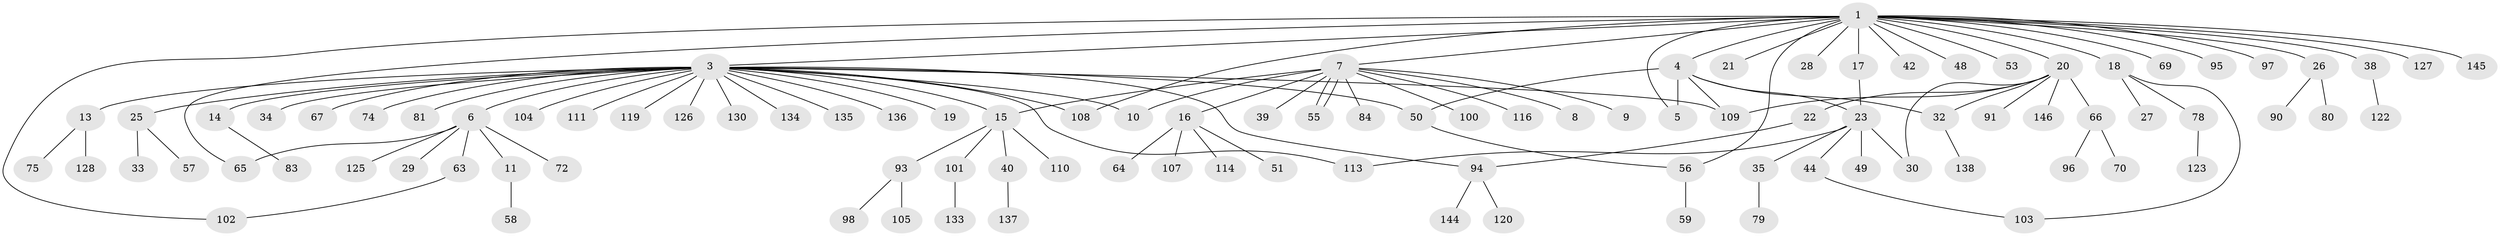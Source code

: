 // original degree distribution, {2: 0.21232876712328766, 25: 0.00684931506849315, 16: 0.00684931506849315, 8: 0.02054794520547945, 3: 0.0821917808219178, 12: 0.00684931506849315, 1: 0.5684931506849316, 11: 0.00684931506849315, 4: 0.0684931506849315, 9: 0.0136986301369863, 7: 0.00684931506849315}
// Generated by graph-tools (version 1.1) at 2025/18/03/04/25 18:18:24]
// undirected, 102 vertices, 118 edges
graph export_dot {
graph [start="1"]
  node [color=gray90,style=filled];
  1 [super="+2"];
  3 [super="+76+36+37+43+24+12+88+82"];
  4 [super="+87+129"];
  5 [super="+52+112"];
  6 [super="+124"];
  7;
  8;
  9;
  10 [super="+54"];
  11;
  13;
  14;
  15 [super="+68+115"];
  16 [super="+45"];
  17 [super="+77"];
  18;
  19;
  20 [super="+106"];
  21;
  22 [super="+92"];
  23 [super="+61"];
  25;
  26;
  27;
  28;
  29;
  30 [super="+31+142+47"];
  32 [super="+132"];
  33;
  34 [super="+62"];
  35;
  38 [super="+46"];
  39;
  40 [super="+99"];
  42;
  44;
  48;
  49;
  50 [super="+140"];
  51;
  53;
  55;
  56;
  57;
  58 [super="+89"];
  59;
  63;
  64;
  65;
  66;
  67;
  69;
  70;
  72;
  74;
  75;
  78 [super="+117"];
  79;
  80;
  81;
  83;
  84;
  90;
  91;
  93;
  94;
  95;
  96;
  97;
  98;
  100;
  101;
  102 [super="+131"];
  103;
  104;
  105;
  107;
  108 [super="+121"];
  109;
  110;
  111;
  113;
  114 [super="+118"];
  116;
  119;
  120;
  122;
  123;
  125;
  126;
  127;
  128;
  130;
  133;
  134;
  135;
  136;
  137;
  138;
  144;
  145;
  146;
  1 -- 65;
  1 -- 3 [weight=3];
  1 -- 4;
  1 -- 5;
  1 -- 7;
  1 -- 69;
  1 -- 17;
  1 -- 18;
  1 -- 145;
  1 -- 20;
  1 -- 21;
  1 -- 26;
  1 -- 28;
  1 -- 95;
  1 -- 97;
  1 -- 38;
  1 -- 42;
  1 -- 48;
  1 -- 53;
  1 -- 56;
  1 -- 127;
  1 -- 102;
  1 -- 108;
  3 -- 6 [weight=2];
  3 -- 10;
  3 -- 13 [weight=2];
  3 -- 14;
  3 -- 94;
  3 -- 104;
  3 -- 119;
  3 -- 130;
  3 -- 136;
  3 -- 108;
  3 -- 109;
  3 -- 111;
  3 -- 81;
  3 -- 50;
  3 -- 34;
  3 -- 67;
  3 -- 134;
  3 -- 135;
  3 -- 74;
  3 -- 19;
  3 -- 25 [weight=2];
  3 -- 126;
  3 -- 113;
  3 -- 15;
  4 -- 23;
  4 -- 50;
  4 -- 109;
  4 -- 32;
  4 -- 5;
  6 -- 11;
  6 -- 29;
  6 -- 63;
  6 -- 65;
  6 -- 72;
  6 -- 125;
  7 -- 8;
  7 -- 9;
  7 -- 15;
  7 -- 16;
  7 -- 39;
  7 -- 55;
  7 -- 55;
  7 -- 84;
  7 -- 100;
  7 -- 116;
  7 -- 10;
  11 -- 58;
  13 -- 75;
  13 -- 128;
  14 -- 83;
  15 -- 40;
  15 -- 101;
  15 -- 93;
  15 -- 110;
  16 -- 107;
  16 -- 114;
  16 -- 51;
  16 -- 64;
  17 -- 23;
  18 -- 27;
  18 -- 78;
  18 -- 103;
  20 -- 22;
  20 -- 32;
  20 -- 66;
  20 -- 91;
  20 -- 109;
  20 -- 146;
  20 -- 30;
  22 -- 94;
  23 -- 30;
  23 -- 35;
  23 -- 44;
  23 -- 49;
  23 -- 113;
  25 -- 33;
  25 -- 57;
  26 -- 80;
  26 -- 90;
  32 -- 138;
  35 -- 79;
  38 -- 122;
  40 -- 137;
  44 -- 103;
  50 -- 56;
  56 -- 59;
  63 -- 102;
  66 -- 70;
  66 -- 96;
  78 -- 123;
  93 -- 98;
  93 -- 105;
  94 -- 120;
  94 -- 144;
  101 -- 133;
}
